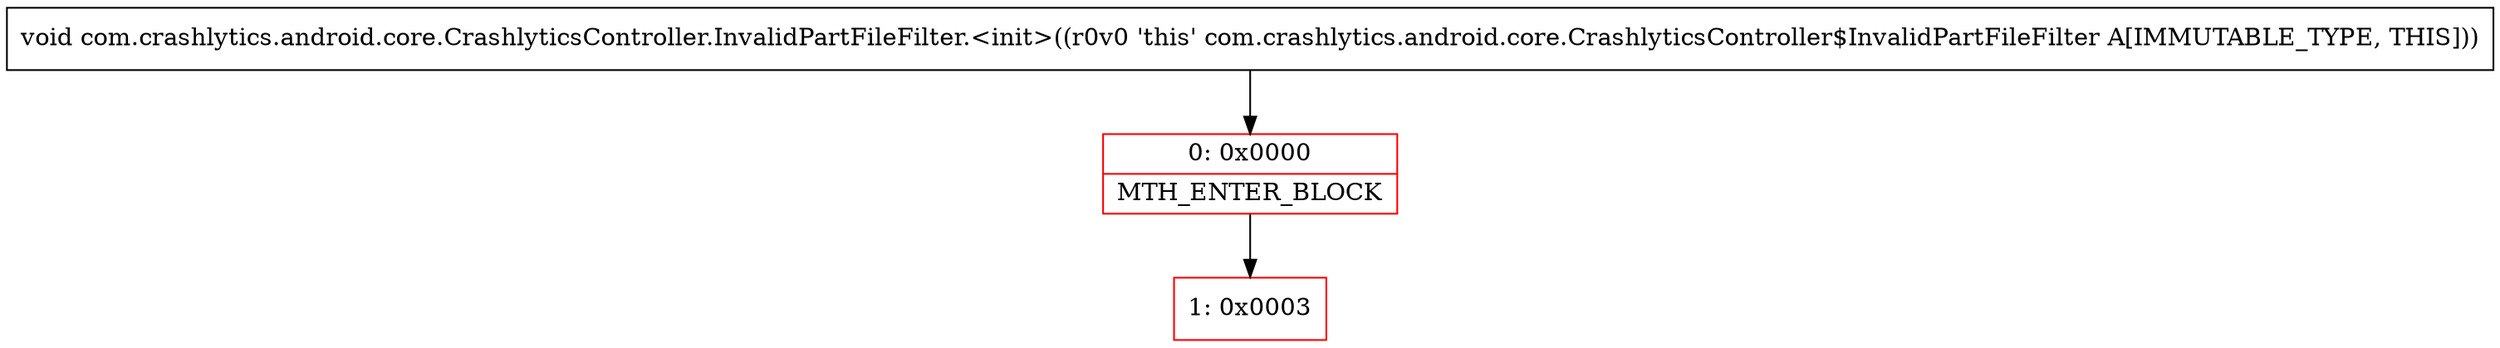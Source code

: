 digraph "CFG forcom.crashlytics.android.core.CrashlyticsController.InvalidPartFileFilter.\<init\>()V" {
subgraph cluster_Region_756159978 {
label = "R(0)";
node [shape=record,color=blue];
}
Node_0 [shape=record,color=red,label="{0\:\ 0x0000|MTH_ENTER_BLOCK\l}"];
Node_1 [shape=record,color=red,label="{1\:\ 0x0003}"];
MethodNode[shape=record,label="{void com.crashlytics.android.core.CrashlyticsController.InvalidPartFileFilter.\<init\>((r0v0 'this' com.crashlytics.android.core.CrashlyticsController$InvalidPartFileFilter A[IMMUTABLE_TYPE, THIS])) }"];
MethodNode -> Node_0;
Node_0 -> Node_1;
}

